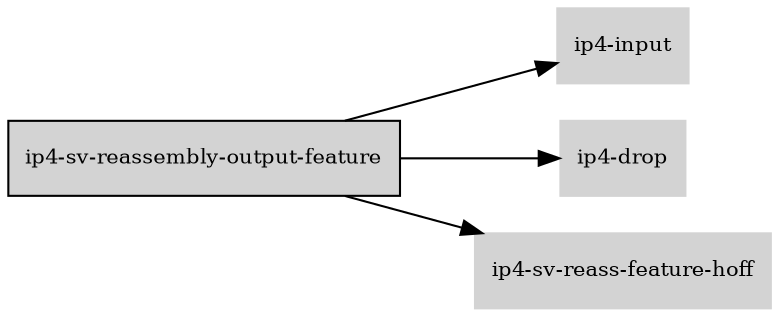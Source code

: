 digraph "ip4_sv_reassembly_output_feature_subgraph" {
  rankdir=LR;
  node [shape=box, style=filled, fontsize=10, color=lightgray, fontcolor=black, fillcolor=lightgray];
  "ip4-sv-reassembly-output-feature" [color=black, fontcolor=black, fillcolor=lightgray];
  edge [fontsize=8];
  "ip4-sv-reassembly-output-feature" -> "ip4-input";
  "ip4-sv-reassembly-output-feature" -> "ip4-drop";
  "ip4-sv-reassembly-output-feature" -> "ip4-sv-reass-feature-hoff";
}

